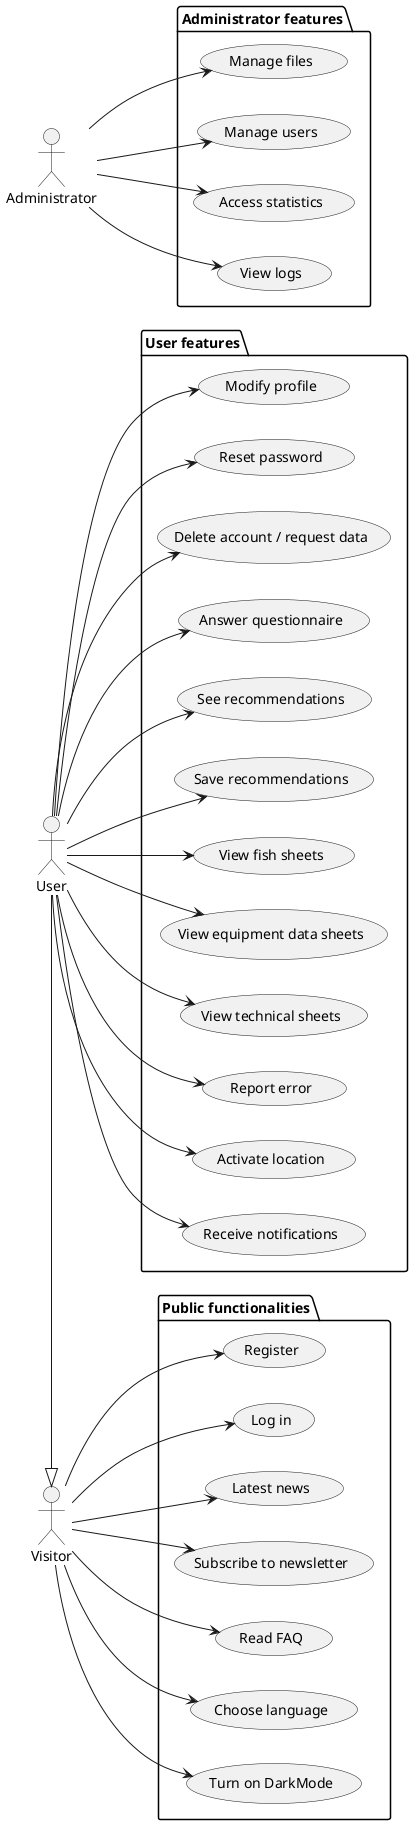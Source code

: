 @startuml UsesCases

left to right direction

actor Visitor
actor User
actor Administrator

User -|> Visitor

package "Public functionalities" {
    Visitor --> (Register)
    Visitor --> (Log in)
    Visitor --> (Latest news)
    Visitor --> (Subscribe to newsletter)
    Visitor --> (Read FAQ)
    Visitor --> (Choose language)
    Visitor --> (Turn on DarkMode)
}

package "User features" {
    User --> (Modify profile)
    User --> (Reset password)
    User --> (Delete account / request data)
    User --> (Answer questionnaire)
    User --> (See recommendations)
    User --> (Save recommendations)
    User --> (View fish sheets)
    User --> (View equipment data sheets)
    User --> (View technical sheets)
    User --> (Report error)
    User --> (Activate location)
    User --> (Receive notifications)
}

package "Administrator features" {
    Administrator --> (Manage files)
    Administrator --> (Manage users)
    Administrator --> (Access statistics)
    Administrator --> (View logs)
}

@enduml